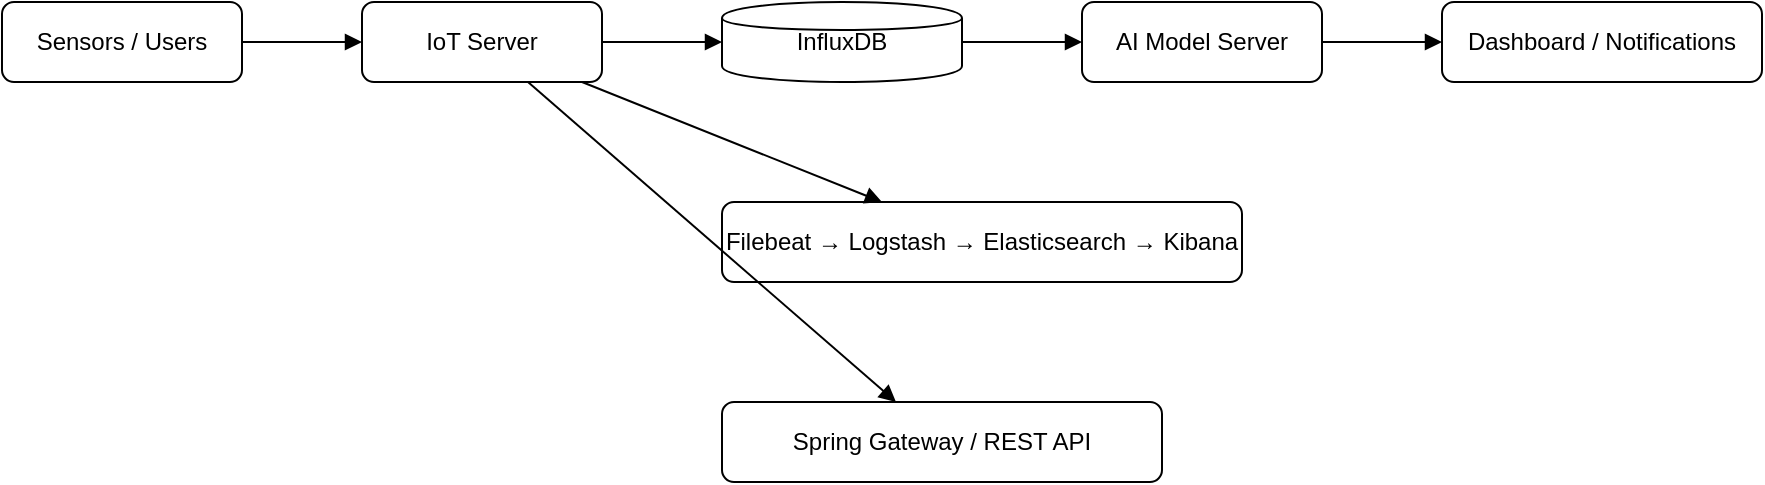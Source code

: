 <mxfile>
  <diagram name="Architecture" id="1">
    <mxGraphModel dx="1000" dy="600" grid="1" gridSize="10" guides="1" tooltips="1" connect="1" arrows="1" fold="1" page="1" pageScale="1" pageWidth="850" pageHeight="1100" math="0" shadow="0">
      <root>
        <mxCell id="0"/>
        <mxCell id="1" parent="0"/>
        <mxCell id="2" value="Sensors / Users" style="rounded=1;whiteSpace=wrap;html=1;" vertex="1" parent="1">
          <mxGeometry x="20" y="80" width="120" height="40" as="geometry"/>
        </mxCell>
        <mxCell id="3" value="IoT Server" style="rounded=1;whiteSpace=wrap;html=1;" vertex="1" parent="1">
          <mxGeometry x="200" y="80" width="120" height="40" as="geometry"/>
        </mxCell>
        <mxCell id="4" value="InfluxDB" style="shape=cylinder;whiteSpace=wrap;html=1;" vertex="1" parent="1">
          <mxGeometry x="380" y="80" width="120" height="40" as="geometry"/>
        </mxCell>
        <mxCell id="5" value="AI Model Server" style="rounded=1;whiteSpace=wrap;html=1;" vertex="1" parent="1">
          <mxGeometry x="560" y="80" width="120" height="40" as="geometry"/>
        </mxCell>
        <mxCell id="6" value="Dashboard / Notifications" style="rounded=1;whiteSpace=wrap;html=1;" vertex="1" parent="1">
          <mxGeometry x="740" y="80" width="160" height="40" as="geometry"/>
        </mxCell>
        <mxCell id="7" value="Filebeat → Logstash → Elasticsearch → Kibana" style="rounded=1;whiteSpace=wrap;html=1;" vertex="1" parent="1">
          <mxGeometry x="380" y="180" width="260" height="40" as="geometry"/>
        </mxCell>
        <mxCell id="8" value="Spring Gateway / REST API" style="rounded=1;whiteSpace=wrap;html=1;" vertex="1" parent="1">
          <mxGeometry x="380" y="280" width="220" height="40" as="geometry"/>
        </mxCell>
        <mxCell id="10" style="endArrow=block;html=1;" edge="1" parent="1" source="2" target="3">
          <mxGeometry relative="1" as="geometry"/>
        </mxCell>
        <mxCell id="11" style="endArrow=block;html=1;" edge="1" parent="1" source="3" target="4">
          <mxGeometry relative="1" as="geometry"/>
        </mxCell>
        <mxCell id="12" style="endArrow=block;html=1;" edge="1" parent="1" source="4" target="5">
          <mxGeometry relative="1" as="geometry"/>
        </mxCell>
        <mxCell id="13" style="endArrow=block;html=1;" edge="1" parent="1" source="5" target="6">
          <mxGeometry relative="1" as="geometry"/>
        </mxCell>
        <mxCell id="14" style="endArrow=block;html=1;" edge="1" parent="1" source="3" target="7">
          <mxGeometry relative="1" as="geometry"/>
        </mxCell>
        <mxCell id="15" style="endArrow=block;html=1;" edge="1" parent="1" source="3" target="8">
          <mxGeometry relative="1" as="geometry"/>
        </mxCell>
      </root>
    </mxGraphModel>
  </diagram>
</mxfile>

